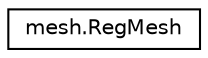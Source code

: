 digraph "Graphical Class Hierarchy"
{
  edge [fontname="Helvetica",fontsize="10",labelfontname="Helvetica",labelfontsize="10"];
  node [fontname="Helvetica",fontsize="10",shape=record];
  rankdir="LR";
  Node0 [label="mesh.RegMesh",height=0.2,width=0.4,color="black", fillcolor="white", style="filled",URL="$classmesh_1_1RegMesh.html"];
}
